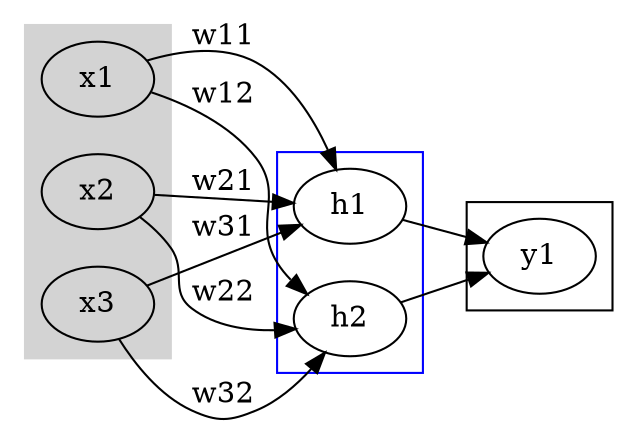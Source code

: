 digraph neuralnet2 { rankdir=LR; subgraph cluster_0{ style=filled; color=lightgrey; x1; x2; x3; } subgraph cluster_1{ color=blue h1; h2; } subgraph cluster_3{ y1; } x1->h1[label=w11,splines=false]; x1->h2[label=w12,splines=false]; x2->h1[label=w21,splines=false]; x2->h2[label=w22,splines=false]; x3->h1[label=w31,splines=false]; x3->h2[label=w32,splines=false]; h1->y1; h2->y1; }
